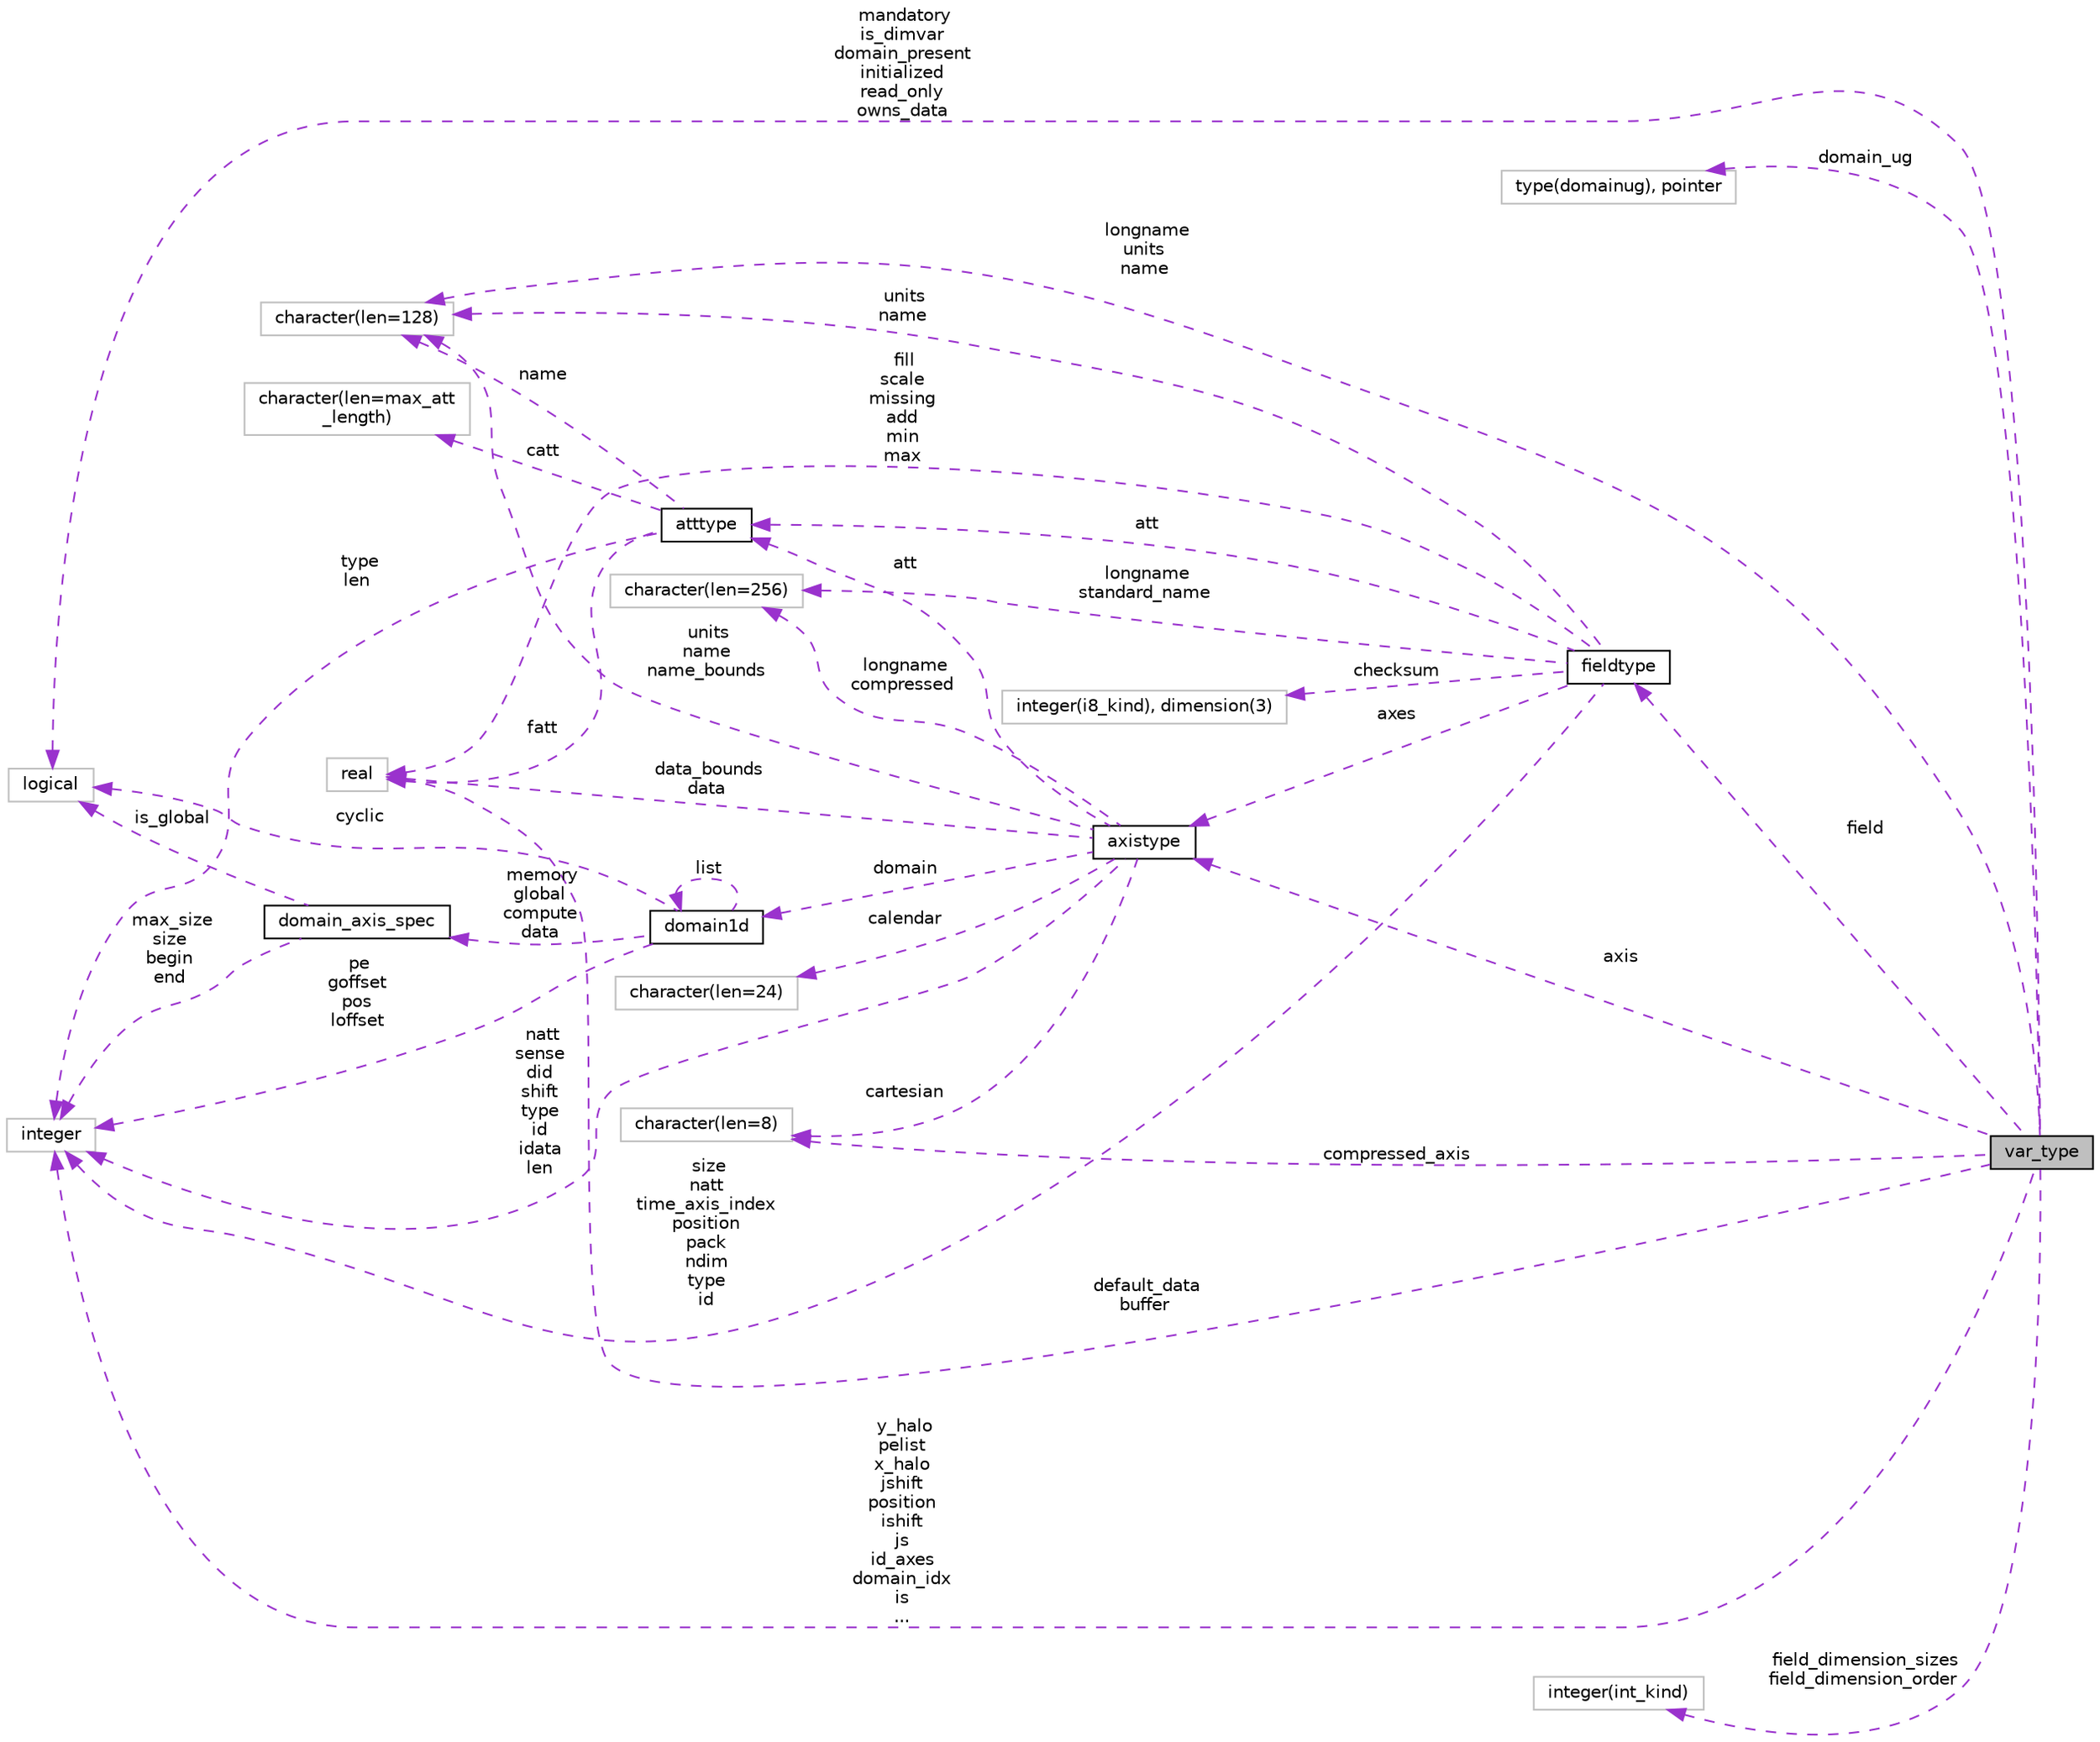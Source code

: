 digraph "var_type"
{
 // INTERACTIVE_SVG=YES
 // LATEX_PDF_SIZE
  edge [fontname="Helvetica",fontsize="10",labelfontname="Helvetica",labelfontsize="10"];
  node [fontname="Helvetica",fontsize="10",shape=record];
  rankdir="LR";
  Node1 [label="var_type",height=0.2,width=0.4,color="black", fillcolor="grey75", style="filled", fontcolor="black",tooltip=" "];
  Node2 -> Node1 [dir="back",color="darkorchid3",fontsize="10",style="dashed",label=" mandatory\nis_dimvar\ndomain_present\ninitialized\nread_only\nowns_data" ,fontname="Helvetica"];
  Node2 [label="logical",height=0.2,width=0.4,color="grey75", fillcolor="white", style="filled",tooltip=" "];
  Node3 -> Node1 [dir="back",color="darkorchid3",fontsize="10",style="dashed",label=" domain_ug" ,fontname="Helvetica"];
  Node3 [label="type(domainug), pointer",height=0.2,width=0.4,color="grey75", fillcolor="white", style="filled",tooltip=" "];
  Node4 -> Node1 [dir="back",color="darkorchid3",fontsize="10",style="dashed",label=" field" ,fontname="Helvetica"];
  Node4 [label="fieldtype",height=0.2,width=0.4,color="black", fillcolor="white", style="filled",URL="$group__mpp__io__mod.html#structmpp__io__mod_1_1fieldtype",tooltip=" "];
  Node5 -> Node4 [dir="back",color="darkorchid3",fontsize="10",style="dashed",label=" checksum" ,fontname="Helvetica"];
  Node5 [label="integer(i8_kind), dimension(3)",height=0.2,width=0.4,color="grey75", fillcolor="white", style="filled",tooltip=" "];
  Node6 -> Node4 [dir="back",color="darkorchid3",fontsize="10",style="dashed",label=" longname\nstandard_name" ,fontname="Helvetica"];
  Node6 [label="character(len=256)",height=0.2,width=0.4,color="grey75", fillcolor="white", style="filled",tooltip=" "];
  Node7 -> Node4 [dir="back",color="darkorchid3",fontsize="10",style="dashed",label=" att" ,fontname="Helvetica"];
  Node7 [label="atttype",height=0.2,width=0.4,color="black", fillcolor="white", style="filled",URL="$group__mpp__io__mod.html#structmpp__io__mod_1_1atttype",tooltip=" "];
  Node8 -> Node7 [dir="back",color="darkorchid3",fontsize="10",style="dashed",label=" name" ,fontname="Helvetica"];
  Node8 [label="character(len=128)",height=0.2,width=0.4,color="grey75", fillcolor="white", style="filled",tooltip=" "];
  Node9 -> Node7 [dir="back",color="darkorchid3",fontsize="10",style="dashed",label=" fatt" ,fontname="Helvetica"];
  Node9 [label="real",height=0.2,width=0.4,color="grey75", fillcolor="white", style="filled",tooltip=" "];
  Node10 -> Node7 [dir="back",color="darkorchid3",fontsize="10",style="dashed",label=" type\nlen" ,fontname="Helvetica"];
  Node10 [label="integer",height=0.2,width=0.4,color="grey75", fillcolor="white", style="filled",tooltip=" "];
  Node11 -> Node7 [dir="back",color="darkorchid3",fontsize="10",style="dashed",label=" catt" ,fontname="Helvetica"];
  Node11 [label="character(len=max_att\l_length)",height=0.2,width=0.4,color="grey75", fillcolor="white", style="filled",tooltip=" "];
  Node12 -> Node4 [dir="back",color="darkorchid3",fontsize="10",style="dashed",label=" axes" ,fontname="Helvetica"];
  Node12 [label="axistype",height=0.2,width=0.4,color="black", fillcolor="white", style="filled",URL="$group__mpp__io__mod.html#structmpp__io__mod_1_1axistype",tooltip=" "];
  Node13 -> Node12 [dir="back",color="darkorchid3",fontsize="10",style="dashed",label=" domain" ,fontname="Helvetica"];
  Node13 [label="domain1d",height=0.2,width=0.4,color="black", fillcolor="white", style="filled",URL="$group__mpp__domains__mod.html#structmpp__domains__mod_1_1domain1d",tooltip="One dimensional domain used to manage shared data access between pes."];
  Node2 -> Node13 [dir="back",color="darkorchid3",fontsize="10",style="dashed",label=" cyclic" ,fontname="Helvetica"];
  Node13 -> Node13 [dir="back",color="darkorchid3",fontsize="10",style="dashed",label=" list" ,fontname="Helvetica"];
  Node14 -> Node13 [dir="back",color="darkorchid3",fontsize="10",style="dashed",label=" memory\nglobal\ncompute\ndata" ,fontname="Helvetica"];
  Node14 [label="domain_axis_spec",height=0.2,width=0.4,color="black", fillcolor="white", style="filled",URL="$group__mpp__domains__mod.html#structmpp__domains__mod_1_1domain__axis__spec",tooltip="Used to specify index limits along an axis of a domain."];
  Node2 -> Node14 [dir="back",color="darkorchid3",fontsize="10",style="dashed",label=" is_global" ,fontname="Helvetica"];
  Node10 -> Node14 [dir="back",color="darkorchid3",fontsize="10",style="dashed",label=" max_size\nsize\nbegin\nend" ,fontname="Helvetica"];
  Node10 -> Node13 [dir="back",color="darkorchid3",fontsize="10",style="dashed",label=" pe\ngoffset\npos\nloffset" ,fontname="Helvetica"];
  Node6 -> Node12 [dir="back",color="darkorchid3",fontsize="10",style="dashed",label=" longname\ncompressed" ,fontname="Helvetica"];
  Node7 -> Node12 [dir="back",color="darkorchid3",fontsize="10",style="dashed",label=" att" ,fontname="Helvetica"];
  Node15 -> Node12 [dir="back",color="darkorchid3",fontsize="10",style="dashed",label=" cartesian" ,fontname="Helvetica"];
  Node15 [label="character(len=8)",height=0.2,width=0.4,color="grey75", fillcolor="white", style="filled",tooltip=" "];
  Node8 -> Node12 [dir="back",color="darkorchid3",fontsize="10",style="dashed",label=" units\nname\nname_bounds" ,fontname="Helvetica"];
  Node9 -> Node12 [dir="back",color="darkorchid3",fontsize="10",style="dashed",label=" data_bounds\ndata" ,fontname="Helvetica"];
  Node10 -> Node12 [dir="back",color="darkorchid3",fontsize="10",style="dashed",label=" natt\nsense\ndid\nshift\ntype\nid\nidata\nlen" ,fontname="Helvetica"];
  Node16 -> Node12 [dir="back",color="darkorchid3",fontsize="10",style="dashed",label=" calendar" ,fontname="Helvetica"];
  Node16 [label="character(len=24)",height=0.2,width=0.4,color="grey75", fillcolor="white", style="filled",tooltip=" "];
  Node8 -> Node4 [dir="back",color="darkorchid3",fontsize="10",style="dashed",label=" units\nname" ,fontname="Helvetica"];
  Node10 -> Node4 [dir="back",color="darkorchid3",fontsize="10",style="dashed",label=" size\nnatt\ntime_axis_index\nposition\npack\nndim\ntype\nid" ,fontname="Helvetica"];
  Node9 -> Node4 [dir="back",color="darkorchid3",fontsize="10",style="dashed",label=" fill\nscale\nmissing\nadd\nmin\nmax" ,fontname="Helvetica"];
  Node17 -> Node1 [dir="back",color="darkorchid3",fontsize="10",style="dashed",label=" field_dimension_sizes\nfield_dimension_order" ,fontname="Helvetica"];
  Node17 [label="integer(int_kind)",height=0.2,width=0.4,color="grey75", fillcolor="white", style="filled",tooltip=" "];
  Node12 -> Node1 [dir="back",color="darkorchid3",fontsize="10",style="dashed",label=" axis" ,fontname="Helvetica"];
  Node15 -> Node1 [dir="back",color="darkorchid3",fontsize="10",style="dashed",label=" compressed_axis" ,fontname="Helvetica"];
  Node8 -> Node1 [dir="back",color="darkorchid3",fontsize="10",style="dashed",label=" longname\nunits\nname" ,fontname="Helvetica"];
  Node10 -> Node1 [dir="back",color="darkorchid3",fontsize="10",style="dashed",label=" y_halo\npelist\nx_halo\njshift\nposition\nishift\njs\nid_axes\ndomain_idx\nis\n..." ,fontname="Helvetica"];
  Node9 -> Node1 [dir="back",color="darkorchid3",fontsize="10",style="dashed",label=" default_data\nbuffer" ,fontname="Helvetica"];
}
